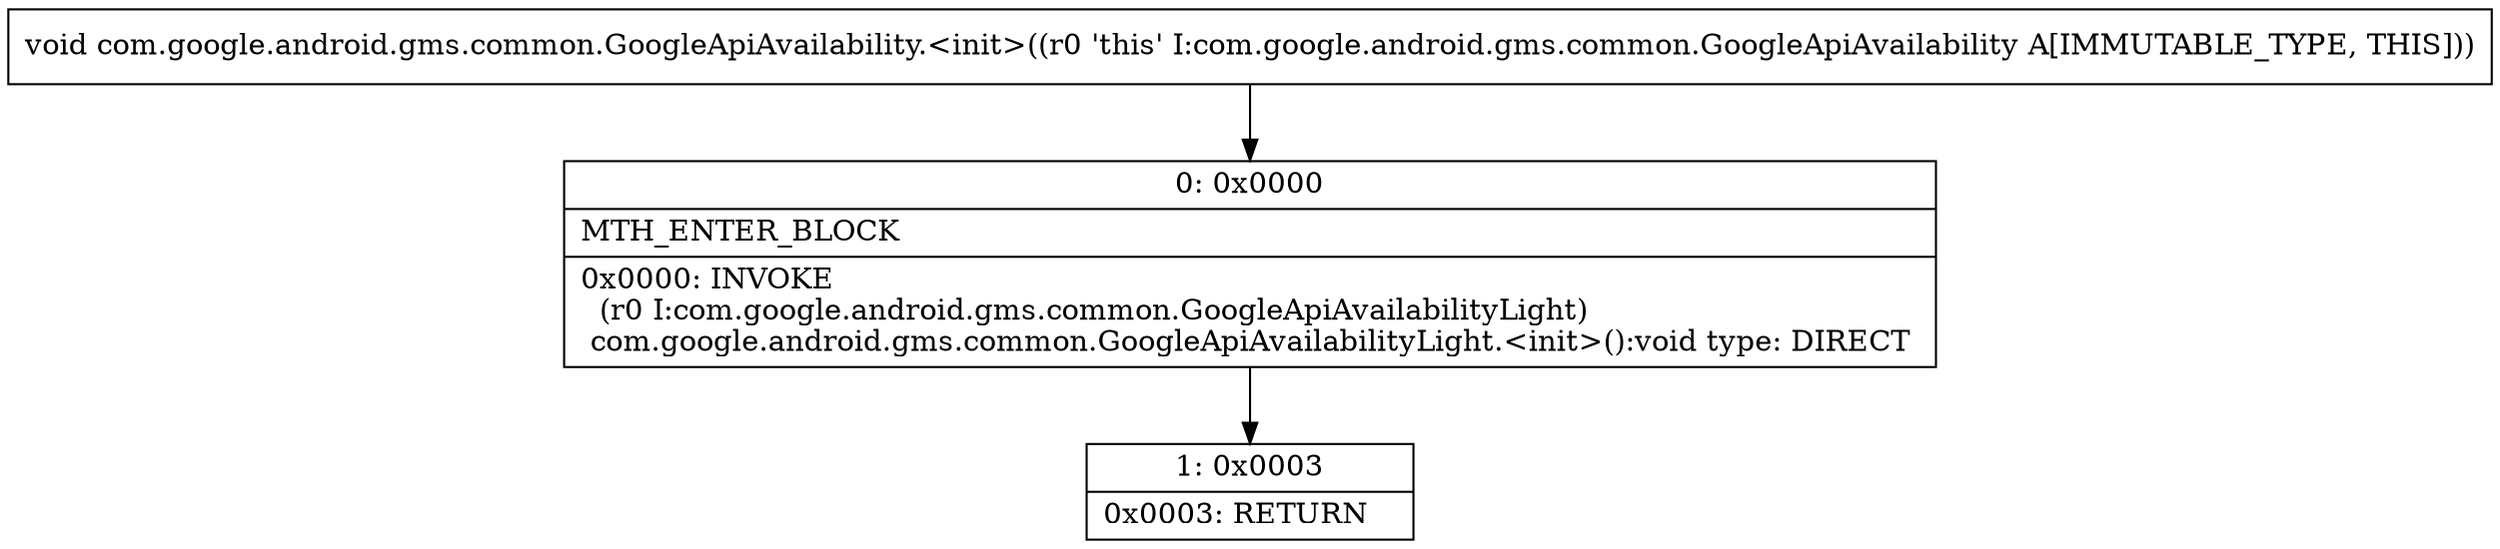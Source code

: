 digraph "CFG forcom.google.android.gms.common.GoogleApiAvailability.\<init\>()V" {
Node_0 [shape=record,label="{0\:\ 0x0000|MTH_ENTER_BLOCK\l|0x0000: INVOKE  \l  (r0 I:com.google.android.gms.common.GoogleApiAvailabilityLight)\l com.google.android.gms.common.GoogleApiAvailabilityLight.\<init\>():void type: DIRECT \l}"];
Node_1 [shape=record,label="{1\:\ 0x0003|0x0003: RETURN   \l}"];
MethodNode[shape=record,label="{void com.google.android.gms.common.GoogleApiAvailability.\<init\>((r0 'this' I:com.google.android.gms.common.GoogleApiAvailability A[IMMUTABLE_TYPE, THIS])) }"];
MethodNode -> Node_0;
Node_0 -> Node_1;
}

